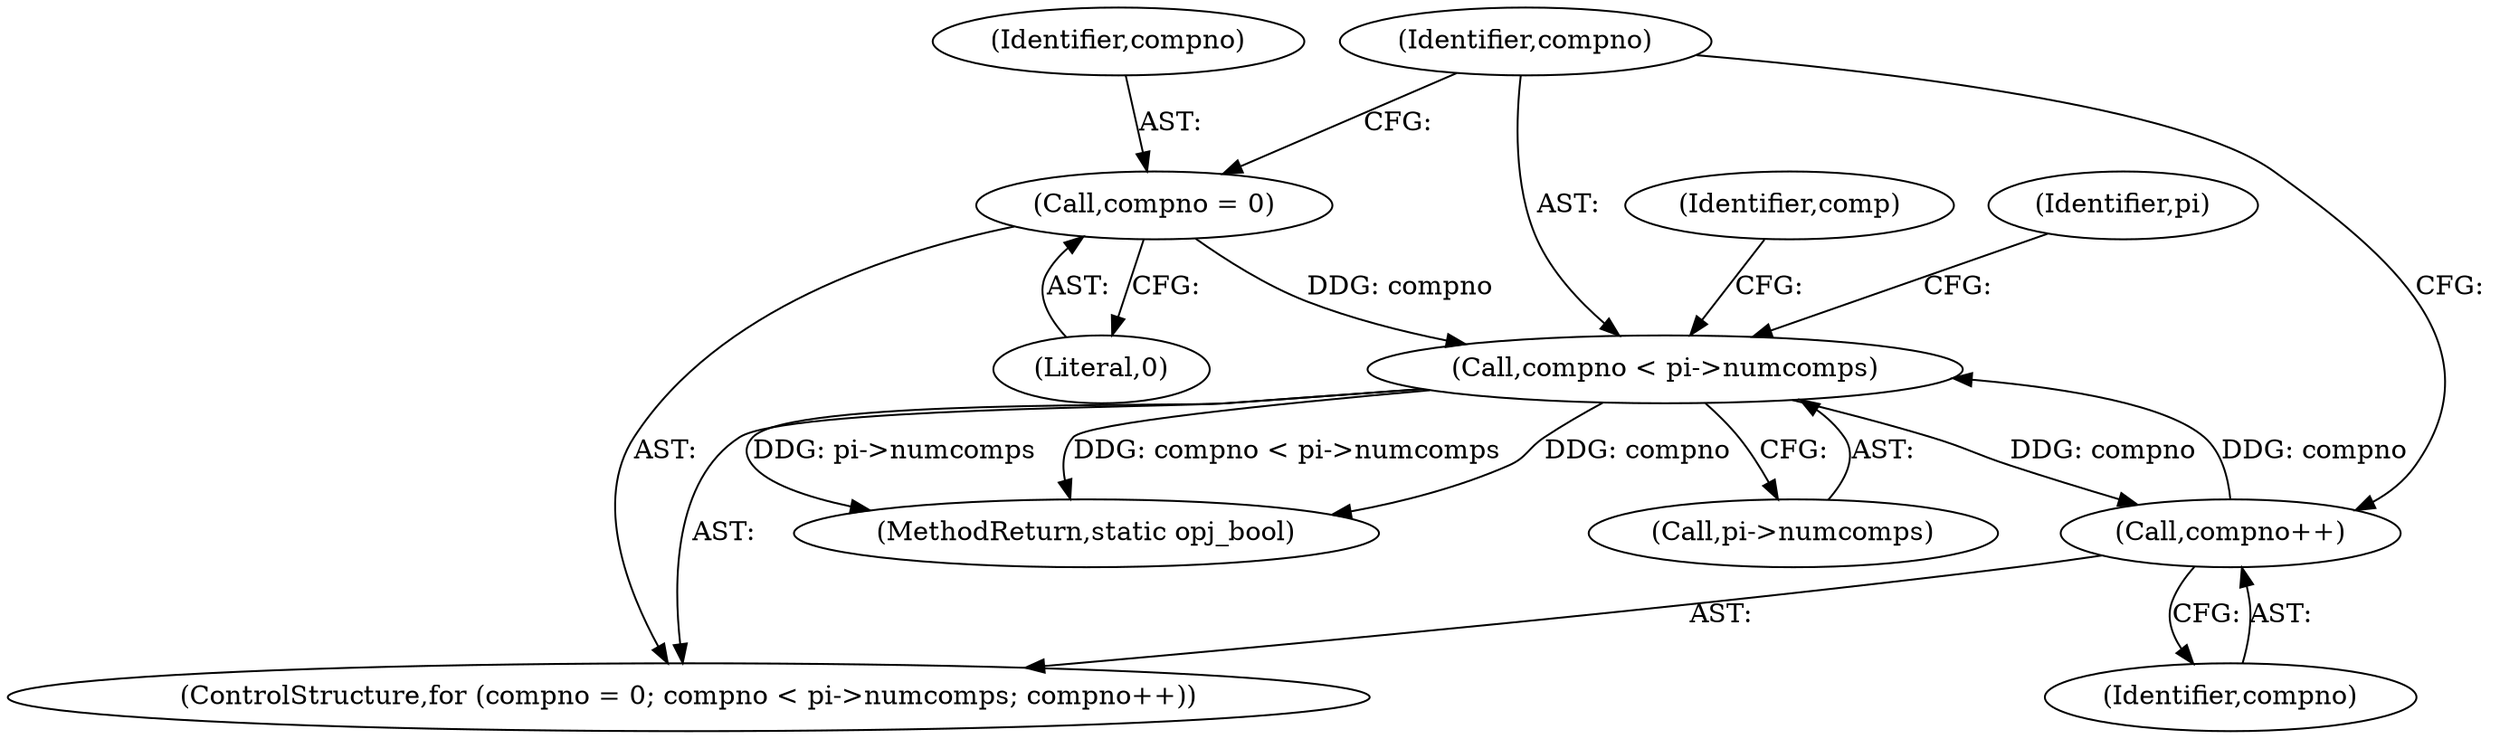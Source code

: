 digraph "0_openjpeg_c5bd64ea146162967c29bd2af0cbb845ba3eaaaf_0@pointer" {
"1000156" [label="(Call,compno < pi->numcomps)"];
"1000153" [label="(Call,compno = 0)"];
"1000161" [label="(Call,compno++)"];
"1000156" [label="(Call,compno < pi->numcomps)"];
"1000157" [label="(Identifier,compno)"];
"1000154" [label="(Identifier,compno)"];
"1000155" [label="(Literal,0)"];
"1000153" [label="(Call,compno = 0)"];
"1000152" [label="(ControlStructure,for (compno = 0; compno < pi->numcomps; compno++))"];
"1000774" [label="(MethodReturn,static opj_bool)"];
"1000162" [label="(Identifier,compno)"];
"1000158" [label="(Call,pi->numcomps)"];
"1000156" [label="(Call,compno < pi->numcomps)"];
"1000165" [label="(Identifier,comp)"];
"1000265" [label="(Identifier,pi)"];
"1000161" [label="(Call,compno++)"];
"1000156" -> "1000152"  [label="AST: "];
"1000156" -> "1000158"  [label="CFG: "];
"1000157" -> "1000156"  [label="AST: "];
"1000158" -> "1000156"  [label="AST: "];
"1000165" -> "1000156"  [label="CFG: "];
"1000265" -> "1000156"  [label="CFG: "];
"1000156" -> "1000774"  [label="DDG: compno"];
"1000156" -> "1000774"  [label="DDG: pi->numcomps"];
"1000156" -> "1000774"  [label="DDG: compno < pi->numcomps"];
"1000153" -> "1000156"  [label="DDG: compno"];
"1000161" -> "1000156"  [label="DDG: compno"];
"1000156" -> "1000161"  [label="DDG: compno"];
"1000153" -> "1000152"  [label="AST: "];
"1000153" -> "1000155"  [label="CFG: "];
"1000154" -> "1000153"  [label="AST: "];
"1000155" -> "1000153"  [label="AST: "];
"1000157" -> "1000153"  [label="CFG: "];
"1000161" -> "1000152"  [label="AST: "];
"1000161" -> "1000162"  [label="CFG: "];
"1000162" -> "1000161"  [label="AST: "];
"1000157" -> "1000161"  [label="CFG: "];
}
